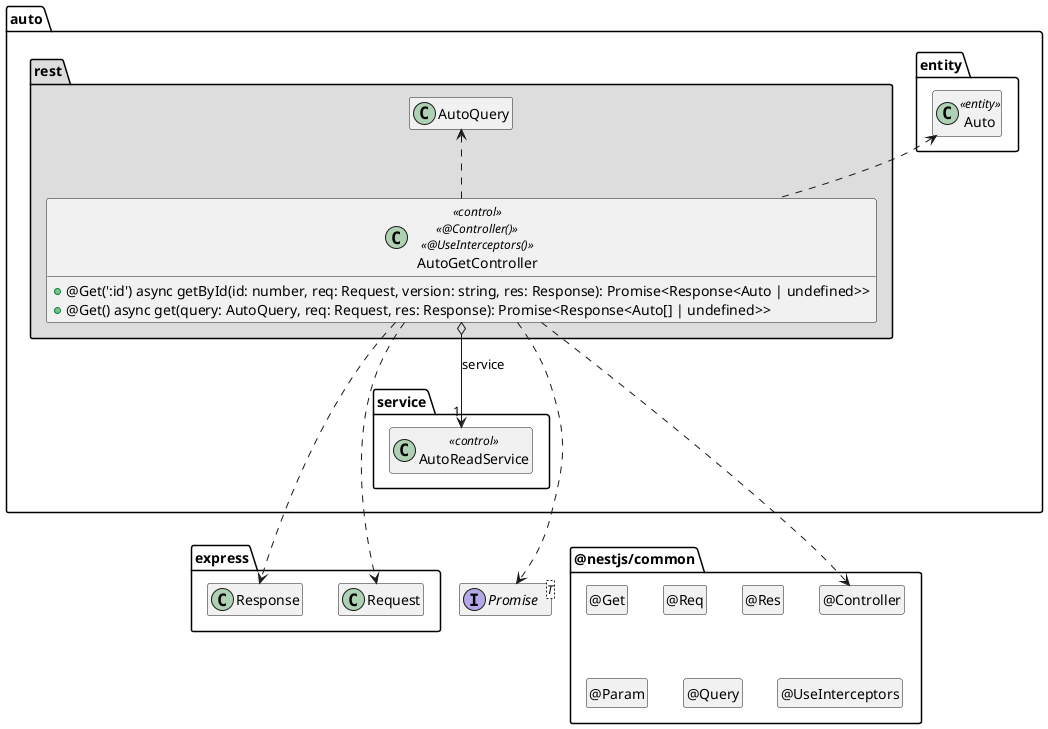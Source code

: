 @startuml Controller-Klasse

interface Promise<T>

package @nestjs/common {
  class "@Controller" as Controller
  hide Controller circle

  class "@Get" as Get
  hide Get circle

  class "@Req" as Req
  hide Req circle

  class "@Res" as Res
  hide Res circle

  class "@Param" as Param
  hide Param circle

  class "@Query" as Query
  hide Query circle

  class "@UseInterceptors" as UseInterceptors
  hide UseInterceptors circle
}

package express {
  class Request
  class Response

  Response .[hidden].> Controller
}

package auto {
  package entity #FFFFFF {
    class Auto <<entity>>
  }

  package service {
    class AutoReadService << control >>
  }

  package rest #DDDDDD {
    class AutoQuery

    class AutoGetController <<control>> <<@Controller()>> <<@UseInterceptors()>> {
      + @Get(':id') async getById(id: number, req: Request, version: string, res: Response): Promise<Response<Auto | undefined>>
      + @Get() async get(query: AutoQuery, req: Request, res: Response): Promise<Response<Auto[] | undefined>>
    }

    AutoGetController o--> "1" AutoReadService : service

    AutoGetController ..> Controller
    AutoGetController ..> Request
    AutoGetController ..> Response
    AutoGetController ..> Promise
    AutoGetController .up.> Auto
    AutoGetController .up.> AutoQuery

    AutoReadService .[hidden].> Request
    AutoReadService .[hidden].> Promise
    Response .right[hidden].> Controller
  }
}

hide empty members

@enduml

